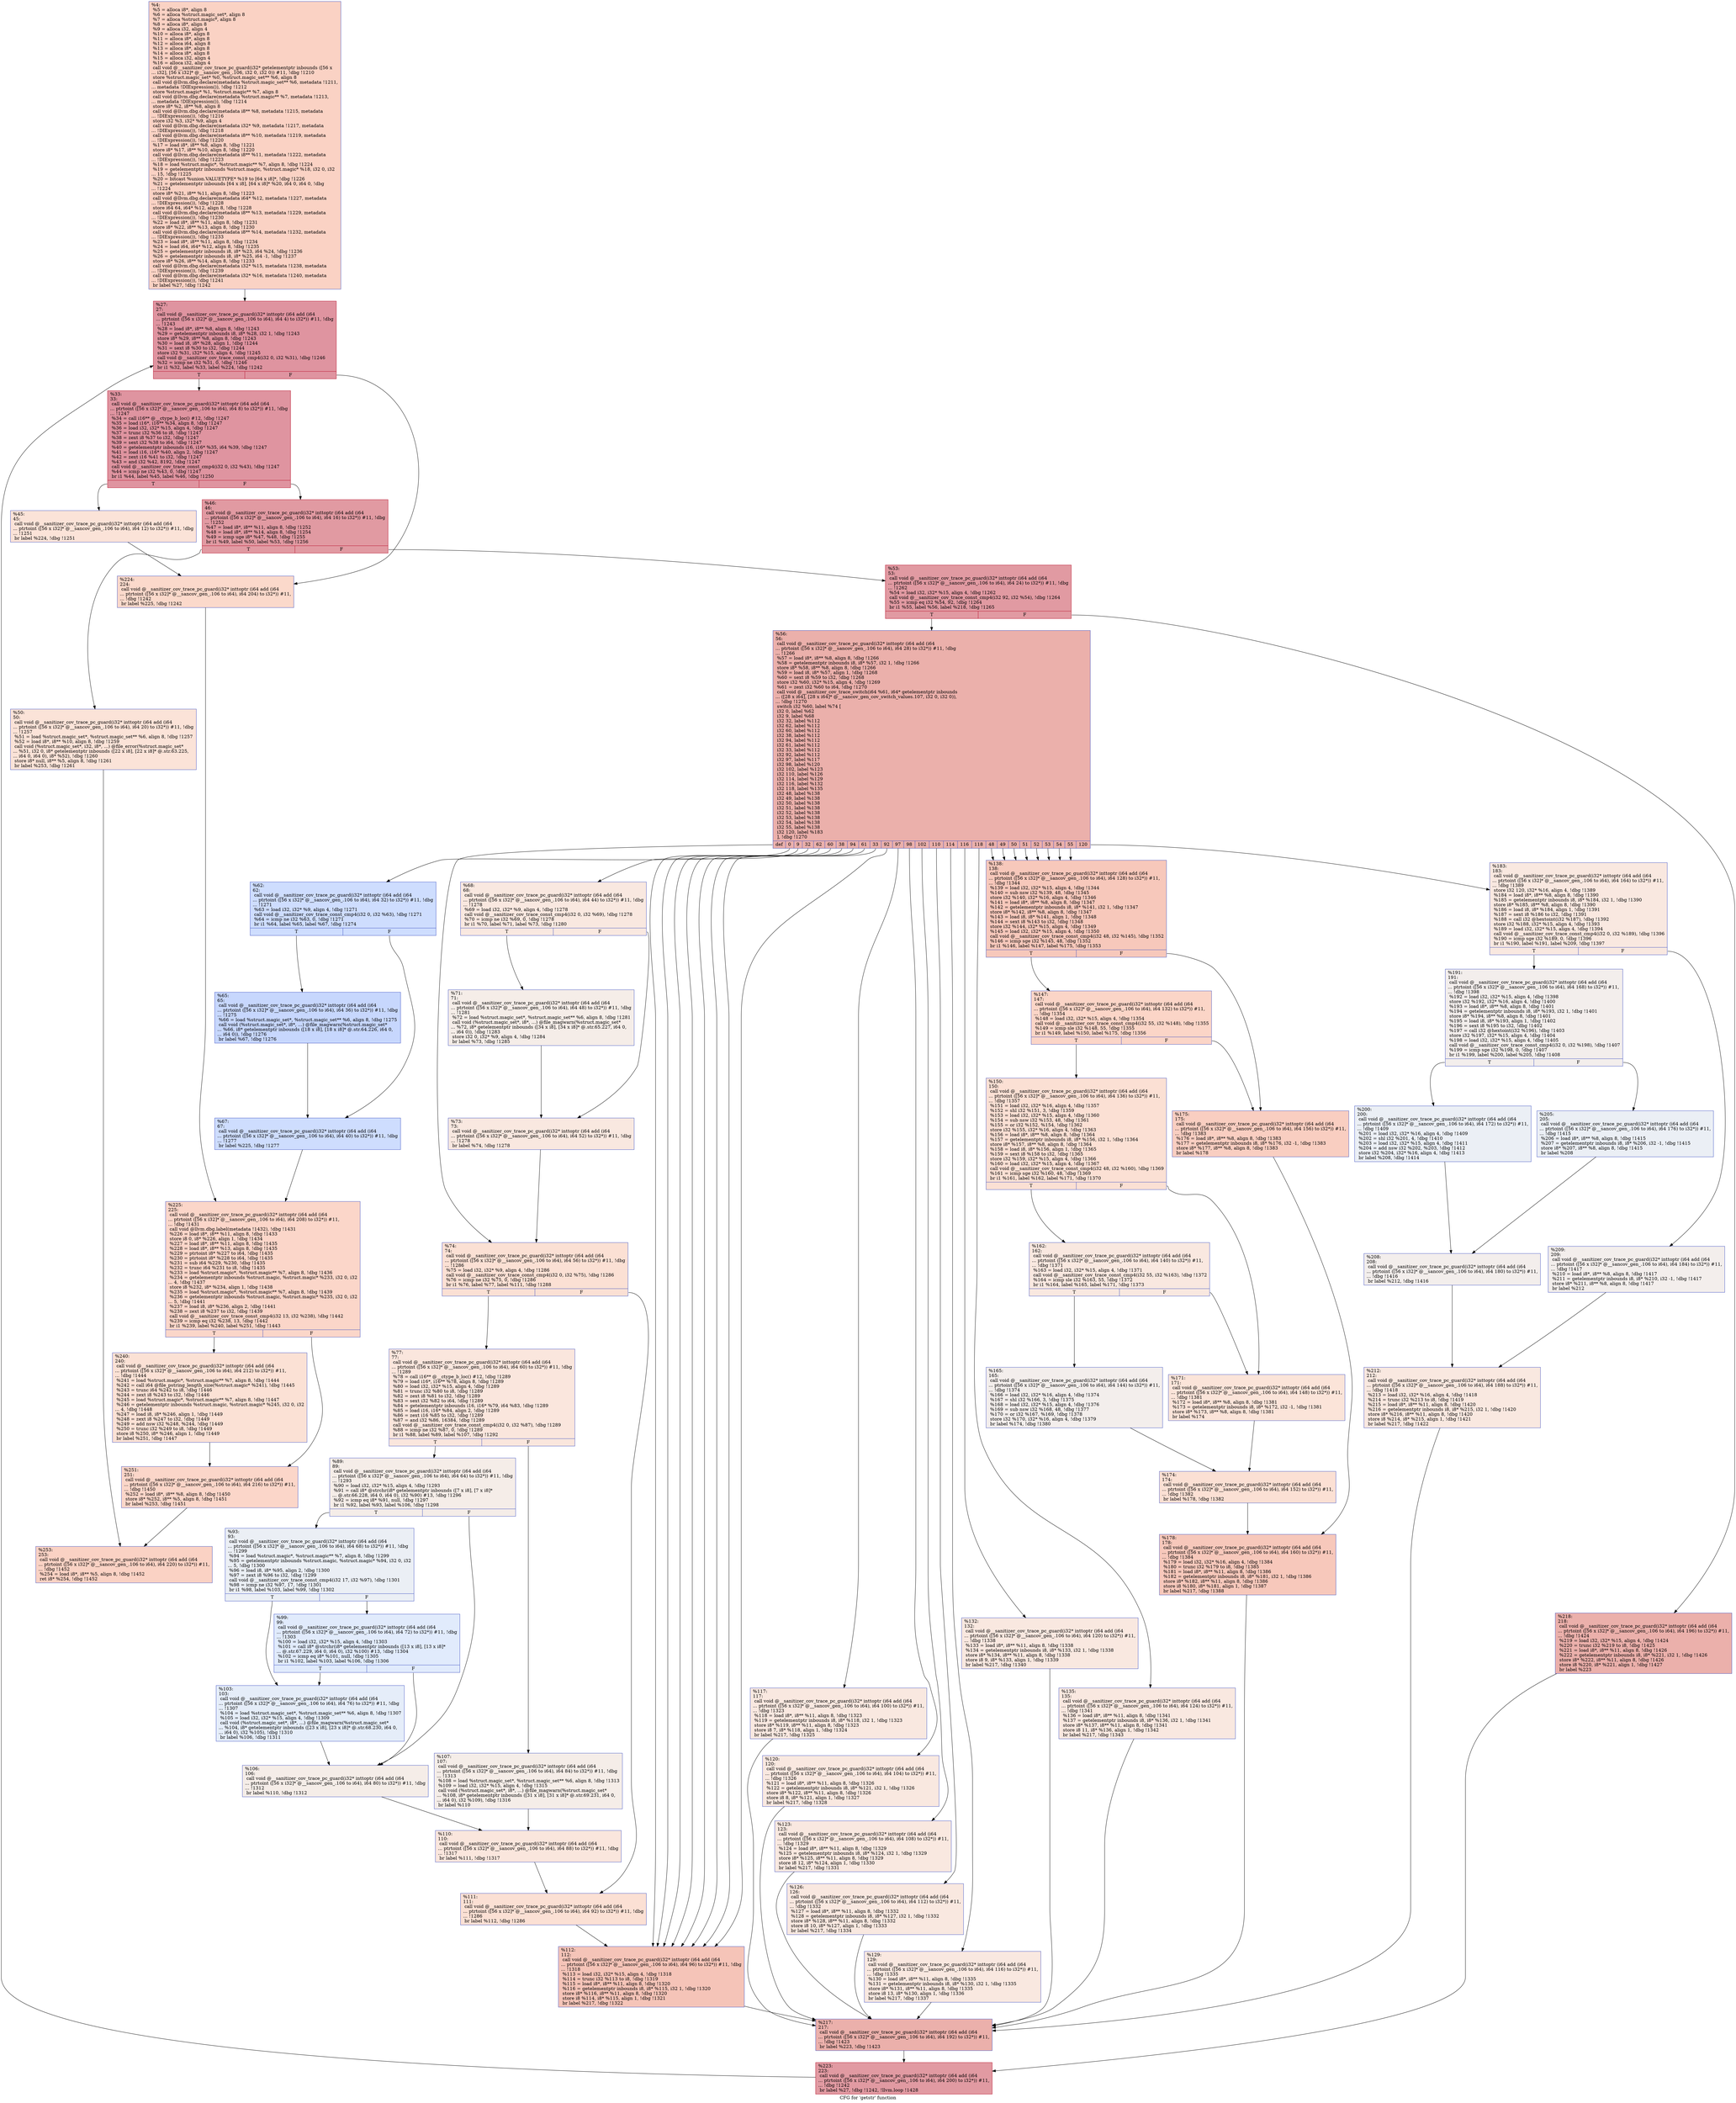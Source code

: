 digraph "CFG for 'getstr' function" {
	label="CFG for 'getstr' function";

	Node0x559c5c9f3450 [shape=record,color="#3d50c3ff", style=filled, fillcolor="#f4987a70",label="{%4:\l  %5 = alloca i8*, align 8\l  %6 = alloca %struct.magic_set*, align 8\l  %7 = alloca %struct.magic*, align 8\l  %8 = alloca i8*, align 8\l  %9 = alloca i32, align 4\l  %10 = alloca i8*, align 8\l  %11 = alloca i8*, align 8\l  %12 = alloca i64, align 8\l  %13 = alloca i8*, align 8\l  %14 = alloca i8*, align 8\l  %15 = alloca i32, align 4\l  %16 = alloca i32, align 4\l  call void @__sanitizer_cov_trace_pc_guard(i32* getelementptr inbounds ([56 x\l... i32], [56 x i32]* @__sancov_gen_.106, i32 0, i32 0)) #11, !dbg !1210\l  store %struct.magic_set* %0, %struct.magic_set** %6, align 8\l  call void @llvm.dbg.declare(metadata %struct.magic_set** %6, metadata !1211,\l... metadata !DIExpression()), !dbg !1212\l  store %struct.magic* %1, %struct.magic** %7, align 8\l  call void @llvm.dbg.declare(metadata %struct.magic** %7, metadata !1213,\l... metadata !DIExpression()), !dbg !1214\l  store i8* %2, i8** %8, align 8\l  call void @llvm.dbg.declare(metadata i8** %8, metadata !1215, metadata\l... !DIExpression()), !dbg !1216\l  store i32 %3, i32* %9, align 4\l  call void @llvm.dbg.declare(metadata i32* %9, metadata !1217, metadata\l... !DIExpression()), !dbg !1218\l  call void @llvm.dbg.declare(metadata i8** %10, metadata !1219, metadata\l... !DIExpression()), !dbg !1220\l  %17 = load i8*, i8** %8, align 8, !dbg !1221\l  store i8* %17, i8** %10, align 8, !dbg !1220\l  call void @llvm.dbg.declare(metadata i8** %11, metadata !1222, metadata\l... !DIExpression()), !dbg !1223\l  %18 = load %struct.magic*, %struct.magic** %7, align 8, !dbg !1224\l  %19 = getelementptr inbounds %struct.magic, %struct.magic* %18, i32 0, i32\l... 15, !dbg !1225\l  %20 = bitcast %union.VALUETYPE* %19 to [64 x i8]*, !dbg !1226\l  %21 = getelementptr inbounds [64 x i8], [64 x i8]* %20, i64 0, i64 0, !dbg\l... !1224\l  store i8* %21, i8** %11, align 8, !dbg !1223\l  call void @llvm.dbg.declare(metadata i64* %12, metadata !1227, metadata\l... !DIExpression()), !dbg !1228\l  store i64 64, i64* %12, align 8, !dbg !1228\l  call void @llvm.dbg.declare(metadata i8** %13, metadata !1229, metadata\l... !DIExpression()), !dbg !1230\l  %22 = load i8*, i8** %11, align 8, !dbg !1231\l  store i8* %22, i8** %13, align 8, !dbg !1230\l  call void @llvm.dbg.declare(metadata i8** %14, metadata !1232, metadata\l... !DIExpression()), !dbg !1233\l  %23 = load i8*, i8** %11, align 8, !dbg !1234\l  %24 = load i64, i64* %12, align 8, !dbg !1235\l  %25 = getelementptr inbounds i8, i8* %23, i64 %24, !dbg !1236\l  %26 = getelementptr inbounds i8, i8* %25, i64 -1, !dbg !1237\l  store i8* %26, i8** %14, align 8, !dbg !1233\l  call void @llvm.dbg.declare(metadata i32* %15, metadata !1238, metadata\l... !DIExpression()), !dbg !1239\l  call void @llvm.dbg.declare(metadata i32* %16, metadata !1240, metadata\l... !DIExpression()), !dbg !1241\l  br label %27, !dbg !1242\l}"];
	Node0x559c5c9f3450 -> Node0x559c5c9f3720;
	Node0x559c5c9f3720 [shape=record,color="#b70d28ff", style=filled, fillcolor="#b70d2870",label="{%27:\l27:                                               \l  call void @__sanitizer_cov_trace_pc_guard(i32* inttoptr (i64 add (i64\l... ptrtoint ([56 x i32]* @__sancov_gen_.106 to i64), i64 4) to i32*)) #11, !dbg\l... !1243\l  %28 = load i8*, i8** %8, align 8, !dbg !1243\l  %29 = getelementptr inbounds i8, i8* %28, i32 1, !dbg !1243\l  store i8* %29, i8** %8, align 8, !dbg !1243\l  %30 = load i8, i8* %28, align 1, !dbg !1244\l  %31 = sext i8 %30 to i32, !dbg !1244\l  store i32 %31, i32* %15, align 4, !dbg !1245\l  call void @__sanitizer_cov_trace_const_cmp4(i32 0, i32 %31), !dbg !1246\l  %32 = icmp ne i32 %31, 0, !dbg !1246\l  br i1 %32, label %33, label %224, !dbg !1242\l|{<s0>T|<s1>F}}"];
	Node0x559c5c9f3720:s0 -> Node0x559c5c9f3770;
	Node0x559c5c9f3720:s1 -> Node0x559c5c9f46c0;
	Node0x559c5c9f3770 [shape=record,color="#b70d28ff", style=filled, fillcolor="#b70d2870",label="{%33:\l33:                                               \l  call void @__sanitizer_cov_trace_pc_guard(i32* inttoptr (i64 add (i64\l... ptrtoint ([56 x i32]* @__sancov_gen_.106 to i64), i64 8) to i32*)) #11, !dbg\l... !1247\l  %34 = call i16** @__ctype_b_loc() #12, !dbg !1247\l  %35 = load i16*, i16** %34, align 8, !dbg !1247\l  %36 = load i32, i32* %15, align 4, !dbg !1247\l  %37 = trunc i32 %36 to i8, !dbg !1247\l  %38 = zext i8 %37 to i32, !dbg !1247\l  %39 = sext i32 %38 to i64, !dbg !1247\l  %40 = getelementptr inbounds i16, i16* %35, i64 %39, !dbg !1247\l  %41 = load i16, i16* %40, align 2, !dbg !1247\l  %42 = zext i16 %41 to i32, !dbg !1247\l  %43 = and i32 %42, 8192, !dbg !1247\l  call void @__sanitizer_cov_trace_const_cmp4(i32 0, i32 %43), !dbg !1247\l  %44 = icmp ne i32 %43, 0, !dbg !1247\l  br i1 %44, label %45, label %46, !dbg !1250\l|{<s0>T|<s1>F}}"];
	Node0x559c5c9f3770:s0 -> Node0x559c5c9f37c0;
	Node0x559c5c9f3770:s1 -> Node0x559c5c9f3810;
	Node0x559c5c9f37c0 [shape=record,color="#3d50c3ff", style=filled, fillcolor="#f6bfa670",label="{%45:\l45:                                               \l  call void @__sanitizer_cov_trace_pc_guard(i32* inttoptr (i64 add (i64\l... ptrtoint ([56 x i32]* @__sancov_gen_.106 to i64), i64 12) to i32*)) #11, !dbg\l... !1251\l  br label %224, !dbg !1251\l}"];
	Node0x559c5c9f37c0 -> Node0x559c5c9f46c0;
	Node0x559c5c9f3810 [shape=record,color="#b70d28ff", style=filled, fillcolor="#bb1b2c70",label="{%46:\l46:                                               \l  call void @__sanitizer_cov_trace_pc_guard(i32* inttoptr (i64 add (i64\l... ptrtoint ([56 x i32]* @__sancov_gen_.106 to i64), i64 16) to i32*)) #11, !dbg\l... !1252\l  %47 = load i8*, i8** %11, align 8, !dbg !1252\l  %48 = load i8*, i8** %14, align 8, !dbg !1254\l  %49 = icmp uge i8* %47, %48, !dbg !1255\l  br i1 %49, label %50, label %53, !dbg !1256\l|{<s0>T|<s1>F}}"];
	Node0x559c5c9f3810:s0 -> Node0x559c5c9f3860;
	Node0x559c5c9f3810:s1 -> Node0x559c5c9f38b0;
	Node0x559c5c9f3860 [shape=record,color="#3d50c3ff", style=filled, fillcolor="#f6bfa670",label="{%50:\l50:                                               \l  call void @__sanitizer_cov_trace_pc_guard(i32* inttoptr (i64 add (i64\l... ptrtoint ([56 x i32]* @__sancov_gen_.106 to i64), i64 20) to i32*)) #11, !dbg\l... !1257\l  %51 = load %struct.magic_set*, %struct.magic_set** %6, align 8, !dbg !1257\l  %52 = load i8*, i8** %10, align 8, !dbg !1259\l  call void (%struct.magic_set*, i32, i8*, ...) @file_error(%struct.magic_set*\l... %51, i32 0, i8* getelementptr inbounds ([22 x i8], [22 x i8]* @.str.63.225,\l... i64 0, i64 0), i8* %52), !dbg !1260\l  store i8* null, i8** %5, align 8, !dbg !1261\l  br label %253, !dbg !1261\l}"];
	Node0x559c5c9f3860 -> Node0x559c5c9f4800;
	Node0x559c5c9f38b0 [shape=record,color="#b70d28ff", style=filled, fillcolor="#bb1b2c70",label="{%53:\l53:                                               \l  call void @__sanitizer_cov_trace_pc_guard(i32* inttoptr (i64 add (i64\l... ptrtoint ([56 x i32]* @__sancov_gen_.106 to i64), i64 24) to i32*)) #11, !dbg\l... !1262\l  %54 = load i32, i32* %15, align 4, !dbg !1262\l  call void @__sanitizer_cov_trace_const_cmp4(i32 92, i32 %54), !dbg !1264\l  %55 = icmp eq i32 %54, 92, !dbg !1264\l  br i1 %55, label %56, label %218, !dbg !1265\l|{<s0>T|<s1>F}}"];
	Node0x559c5c9f38b0:s0 -> Node0x559c5c9f3900;
	Node0x559c5c9f38b0:s1 -> Node0x559c5c9f4620;
	Node0x559c5c9f3900 [shape=record,color="#3d50c3ff", style=filled, fillcolor="#d24b4070",label="{%56:\l56:                                               \l  call void @__sanitizer_cov_trace_pc_guard(i32* inttoptr (i64 add (i64\l... ptrtoint ([56 x i32]* @__sancov_gen_.106 to i64), i64 28) to i32*)) #11, !dbg\l... !1266\l  %57 = load i8*, i8** %8, align 8, !dbg !1266\l  %58 = getelementptr inbounds i8, i8* %57, i32 1, !dbg !1266\l  store i8* %58, i8** %8, align 8, !dbg !1266\l  %59 = load i8, i8* %57, align 1, !dbg !1268\l  %60 = sext i8 %59 to i32, !dbg !1268\l  store i32 %60, i32* %15, align 4, !dbg !1269\l  %61 = zext i32 %60 to i64, !dbg !1270\l  call void @__sanitizer_cov_trace_switch(i64 %61, i64* getelementptr inbounds\l... ([28 x i64], [28 x i64]* @__sancov_gen_cov_switch_values.107, i32 0, i32 0)),\l... !dbg !1270\l  switch i32 %60, label %74 [\l    i32 0, label %62\l    i32 9, label %68\l    i32 32, label %112\l    i32 62, label %112\l    i32 60, label %112\l    i32 38, label %112\l    i32 94, label %112\l    i32 61, label %112\l    i32 33, label %112\l    i32 92, label %112\l    i32 97, label %117\l    i32 98, label %120\l    i32 102, label %123\l    i32 110, label %126\l    i32 114, label %129\l    i32 116, label %132\l    i32 118, label %135\l    i32 48, label %138\l    i32 49, label %138\l    i32 50, label %138\l    i32 51, label %138\l    i32 52, label %138\l    i32 53, label %138\l    i32 54, label %138\l    i32 55, label %138\l    i32 120, label %183\l  ], !dbg !1270\l|{<s0>def|<s1>0|<s2>9|<s3>32|<s4>62|<s5>60|<s6>38|<s7>94|<s8>61|<s9>33|<s10>92|<s11>97|<s12>98|<s13>102|<s14>110|<s15>114|<s16>116|<s17>118|<s18>48|<s19>49|<s20>50|<s21>51|<s22>52|<s23>53|<s24>54|<s25>55|<s26>120}}"];
	Node0x559c5c9f3900:s0 -> Node0x559c5c9f3b30;
	Node0x559c5c9f3900:s1 -> Node0x559c5c9f3950;
	Node0x559c5c9f3900:s2 -> Node0x559c5c9f3a40;
	Node0x559c5c9f3900:s3 -> Node0x559c5c9f3e50;
	Node0x559c5c9f3900:s4 -> Node0x559c5c9f3e50;
	Node0x559c5c9f3900:s5 -> Node0x559c5c9f3e50;
	Node0x559c5c9f3900:s6 -> Node0x559c5c9f3e50;
	Node0x559c5c9f3900:s7 -> Node0x559c5c9f3e50;
	Node0x559c5c9f3900:s8 -> Node0x559c5c9f3e50;
	Node0x559c5c9f3900:s9 -> Node0x559c5c9f3e50;
	Node0x559c5c9f3900:s10 -> Node0x559c5c9f3e50;
	Node0x559c5c9f3900:s11 -> Node0x559c5c9f3ea0;
	Node0x559c5c9f3900:s12 -> Node0x559c5c9f3ef0;
	Node0x559c5c9f3900:s13 -> Node0x559c5c9f3f40;
	Node0x559c5c9f3900:s14 -> Node0x559c5c9f3f90;
	Node0x559c5c9f3900:s15 -> Node0x559c5c9f3fe0;
	Node0x559c5c9f3900:s16 -> Node0x559c5c9f4030;
	Node0x559c5c9f3900:s17 -> Node0x559c5c9f4080;
	Node0x559c5c9f3900:s18 -> Node0x559c5c9f40d0;
	Node0x559c5c9f3900:s19 -> Node0x559c5c9f40d0;
	Node0x559c5c9f3900:s20 -> Node0x559c5c9f40d0;
	Node0x559c5c9f3900:s21 -> Node0x559c5c9f40d0;
	Node0x559c5c9f3900:s22 -> Node0x559c5c9f40d0;
	Node0x559c5c9f3900:s23 -> Node0x559c5c9f40d0;
	Node0x559c5c9f3900:s24 -> Node0x559c5c9f40d0;
	Node0x559c5c9f3900:s25 -> Node0x559c5c9f40d0;
	Node0x559c5c9f3900:s26 -> Node0x559c5c9f43a0;
	Node0x559c5c9f3950 [shape=record,color="#3d50c3ff", style=filled, fillcolor="#8fb1fe70",label="{%62:\l62:                                               \l  call void @__sanitizer_cov_trace_pc_guard(i32* inttoptr (i64 add (i64\l... ptrtoint ([56 x i32]* @__sancov_gen_.106 to i64), i64 32) to i32*)) #11, !dbg\l... !1271\l  %63 = load i32, i32* %9, align 4, !dbg !1271\l  call void @__sanitizer_cov_trace_const_cmp4(i32 0, i32 %63), !dbg !1271\l  %64 = icmp ne i32 %63, 0, !dbg !1271\l  br i1 %64, label %65, label %67, !dbg !1274\l|{<s0>T|<s1>F}}"];
	Node0x559c5c9f3950:s0 -> Node0x559c5c9f39a0;
	Node0x559c5c9f3950:s1 -> Node0x559c5c9f39f0;
	Node0x559c5c9f39a0 [shape=record,color="#3d50c3ff", style=filled, fillcolor="#81a4fb70",label="{%65:\l65:                                               \l  call void @__sanitizer_cov_trace_pc_guard(i32* inttoptr (i64 add (i64\l... ptrtoint ([56 x i32]* @__sancov_gen_.106 to i64), i64 36) to i32*)) #11, !dbg\l... !1275\l  %66 = load %struct.magic_set*, %struct.magic_set** %6, align 8, !dbg !1275\l  call void (%struct.magic_set*, i8*, ...) @file_magwarn(%struct.magic_set*\l... %66, i8* getelementptr inbounds ([18 x i8], [18 x i8]* @.str.64.226, i64 0,\l... i64 0)), !dbg !1276\l  br label %67, !dbg !1276\l}"];
	Node0x559c5c9f39a0 -> Node0x559c5c9f39f0;
	Node0x559c5c9f39f0 [shape=record,color="#3d50c3ff", style=filled, fillcolor="#8fb1fe70",label="{%67:\l67:                                               \l  call void @__sanitizer_cov_trace_pc_guard(i32* inttoptr (i64 add (i64\l... ptrtoint ([56 x i32]* @__sancov_gen_.106 to i64), i64 40) to i32*)) #11, !dbg\l... !1277\l  br label %225, !dbg !1277\l}"];
	Node0x559c5c9f39f0 -> Node0x559c5c9f4710;
	Node0x559c5c9f3a40 [shape=record,color="#3d50c3ff", style=filled, fillcolor="#f1ccb870",label="{%68:\l68:                                               \l  call void @__sanitizer_cov_trace_pc_guard(i32* inttoptr (i64 add (i64\l... ptrtoint ([56 x i32]* @__sancov_gen_.106 to i64), i64 44) to i32*)) #11, !dbg\l... !1278\l  %69 = load i32, i32* %9, align 4, !dbg !1278\l  call void @__sanitizer_cov_trace_const_cmp4(i32 0, i32 %69), !dbg !1278\l  %70 = icmp ne i32 %69, 0, !dbg !1278\l  br i1 %70, label %71, label %73, !dbg !1280\l|{<s0>T|<s1>F}}"];
	Node0x559c5c9f3a40:s0 -> Node0x559c5c9f3a90;
	Node0x559c5c9f3a40:s1 -> Node0x559c5c9f3ae0;
	Node0x559c5c9f3a90 [shape=record,color="#3d50c3ff", style=filled, fillcolor="#e8d6cc70",label="{%71:\l71:                                               \l  call void @__sanitizer_cov_trace_pc_guard(i32* inttoptr (i64 add (i64\l... ptrtoint ([56 x i32]* @__sancov_gen_.106 to i64), i64 48) to i32*)) #11, !dbg\l... !1281\l  %72 = load %struct.magic_set*, %struct.magic_set** %6, align 8, !dbg !1281\l  call void (%struct.magic_set*, i8*, ...) @file_magwarn(%struct.magic_set*\l... %72, i8* getelementptr inbounds ([34 x i8], [34 x i8]* @.str.65.227, i64 0,\l... i64 0)), !dbg !1283\l  store i32 0, i32* %9, align 4, !dbg !1284\l  br label %73, !dbg !1285\l}"];
	Node0x559c5c9f3a90 -> Node0x559c5c9f3ae0;
	Node0x559c5c9f3ae0 [shape=record,color="#3d50c3ff", style=filled, fillcolor="#f1ccb870",label="{%73:\l73:                                               \l  call void @__sanitizer_cov_trace_pc_guard(i32* inttoptr (i64 add (i64\l... ptrtoint ([56 x i32]* @__sancov_gen_.106 to i64), i64 52) to i32*)) #11, !dbg\l... !1278\l  br label %74, !dbg !1278\l}"];
	Node0x559c5c9f3ae0 -> Node0x559c5c9f3b30;
	Node0x559c5c9f3b30 [shape=record,color="#3d50c3ff", style=filled, fillcolor="#f7b99e70",label="{%74:\l74:                                               \l  call void @__sanitizer_cov_trace_pc_guard(i32* inttoptr (i64 add (i64\l... ptrtoint ([56 x i32]* @__sancov_gen_.106 to i64), i64 56) to i32*)) #11, !dbg\l... !1286\l  %75 = load i32, i32* %9, align 4, !dbg !1286\l  call void @__sanitizer_cov_trace_const_cmp4(i32 0, i32 %75), !dbg !1286\l  %76 = icmp ne i32 %75, 0, !dbg !1286\l  br i1 %76, label %77, label %111, !dbg !1288\l|{<s0>T|<s1>F}}"];
	Node0x559c5c9f3b30:s0 -> Node0x559c5c9f3b80;
	Node0x559c5c9f3b30:s1 -> Node0x559c5c9f3e00;
	Node0x559c5c9f3b80 [shape=record,color="#3d50c3ff", style=filled, fillcolor="#f3c7b170",label="{%77:\l77:                                               \l  call void @__sanitizer_cov_trace_pc_guard(i32* inttoptr (i64 add (i64\l... ptrtoint ([56 x i32]* @__sancov_gen_.106 to i64), i64 60) to i32*)) #11, !dbg\l... !1289\l  %78 = call i16** @__ctype_b_loc() #12, !dbg !1289\l  %79 = load i16*, i16** %78, align 8, !dbg !1289\l  %80 = load i32, i32* %15, align 4, !dbg !1289\l  %81 = trunc i32 %80 to i8, !dbg !1289\l  %82 = zext i8 %81 to i32, !dbg !1289\l  %83 = sext i32 %82 to i64, !dbg !1289\l  %84 = getelementptr inbounds i16, i16* %79, i64 %83, !dbg !1289\l  %85 = load i16, i16* %84, align 2, !dbg !1289\l  %86 = zext i16 %85 to i32, !dbg !1289\l  %87 = and i32 %86, 16384, !dbg !1289\l  call void @__sanitizer_cov_trace_const_cmp4(i32 0, i32 %87), !dbg !1289\l  %88 = icmp ne i32 %87, 0, !dbg !1289\l  br i1 %88, label %89, label %107, !dbg !1292\l|{<s0>T|<s1>F}}"];
	Node0x559c5c9f3b80:s0 -> Node0x559c5c9f3bd0;
	Node0x559c5c9f3b80:s1 -> Node0x559c5c9f3d60;
	Node0x559c5c9f3bd0 [shape=record,color="#3d50c3ff", style=filled, fillcolor="#e8d6cc70",label="{%89:\l89:                                               \l  call void @__sanitizer_cov_trace_pc_guard(i32* inttoptr (i64 add (i64\l... ptrtoint ([56 x i32]* @__sancov_gen_.106 to i64), i64 64) to i32*)) #11, !dbg\l... !1293\l  %90 = load i32, i32* %15, align 4, !dbg !1293\l  %91 = call i8* @strchr(i8* getelementptr inbounds ([7 x i8], [7 x i8]*\l... @.str.66.228, i64 0, i64 0), i32 %90) #13, !dbg !1296\l  %92 = icmp eq i8* %91, null, !dbg !1297\l  br i1 %92, label %93, label %106, !dbg !1298\l|{<s0>T|<s1>F}}"];
	Node0x559c5c9f3bd0:s0 -> Node0x559c5c9f3c20;
	Node0x559c5c9f3bd0:s1 -> Node0x559c5c9f3d10;
	Node0x559c5c9f3c20 [shape=record,color="#3d50c3ff", style=filled, fillcolor="#d1dae970",label="{%93:\l93:                                               \l  call void @__sanitizer_cov_trace_pc_guard(i32* inttoptr (i64 add (i64\l... ptrtoint ([56 x i32]* @__sancov_gen_.106 to i64), i64 68) to i32*)) #11, !dbg\l... !1299\l  %94 = load %struct.magic*, %struct.magic** %7, align 8, !dbg !1299\l  %95 = getelementptr inbounds %struct.magic, %struct.magic* %94, i32 0, i32\l... 5, !dbg !1300\l  %96 = load i8, i8* %95, align 2, !dbg !1300\l  %97 = zext i8 %96 to i32, !dbg !1299\l  call void @__sanitizer_cov_trace_const_cmp4(i32 17, i32 %97), !dbg !1301\l  %98 = icmp ne i32 %97, 17, !dbg !1301\l  br i1 %98, label %103, label %99, !dbg !1302\l|{<s0>T|<s1>F}}"];
	Node0x559c5c9f3c20:s0 -> Node0x559c5c9f3cc0;
	Node0x559c5c9f3c20:s1 -> Node0x559c5c9f3c70;
	Node0x559c5c9f3c70 [shape=record,color="#3d50c3ff", style=filled, fillcolor="#bbd1f870",label="{%99:\l99:                                               \l  call void @__sanitizer_cov_trace_pc_guard(i32* inttoptr (i64 add (i64\l... ptrtoint ([56 x i32]* @__sancov_gen_.106 to i64), i64 72) to i32*)) #11, !dbg\l... !1303\l  %100 = load i32, i32* %15, align 4, !dbg !1303\l  %101 = call i8* @strchr(i8* getelementptr inbounds ([13 x i8], [13 x i8]*\l... @.str.67.229, i64 0, i64 0), i32 %100) #13, !dbg !1304\l  %102 = icmp eq i8* %101, null, !dbg !1305\l  br i1 %102, label %103, label %106, !dbg !1306\l|{<s0>T|<s1>F}}"];
	Node0x559c5c9f3c70:s0 -> Node0x559c5c9f3cc0;
	Node0x559c5c9f3c70:s1 -> Node0x559c5c9f3d10;
	Node0x559c5c9f3cc0 [shape=record,color="#3d50c3ff", style=filled, fillcolor="#c5d6f270",label="{%103:\l103:                                              \l  call void @__sanitizer_cov_trace_pc_guard(i32* inttoptr (i64 add (i64\l... ptrtoint ([56 x i32]* @__sancov_gen_.106 to i64), i64 76) to i32*)) #11, !dbg\l... !1307\l  %104 = load %struct.magic_set*, %struct.magic_set** %6, align 8, !dbg !1307\l  %105 = load i32, i32* %15, align 4, !dbg !1309\l  call void (%struct.magic_set*, i8*, ...) @file_magwarn(%struct.magic_set*\l... %104, i8* getelementptr inbounds ([23 x i8], [23 x i8]* @.str.68.230, i64 0,\l... i64 0), i32 %105), !dbg !1310\l  br label %106, !dbg !1311\l}"];
	Node0x559c5c9f3cc0 -> Node0x559c5c9f3d10;
	Node0x559c5c9f3d10 [shape=record,color="#3d50c3ff", style=filled, fillcolor="#e8d6cc70",label="{%106:\l106:                                              \l  call void @__sanitizer_cov_trace_pc_guard(i32* inttoptr (i64 add (i64\l... ptrtoint ([56 x i32]* @__sancov_gen_.106 to i64), i64 80) to i32*)) #11, !dbg\l... !1312\l  br label %110, !dbg !1312\l}"];
	Node0x559c5c9f3d10 -> Node0x559c5c9f3db0;
	Node0x559c5c9f3d60 [shape=record,color="#3d50c3ff", style=filled, fillcolor="#e8d6cc70",label="{%107:\l107:                                              \l  call void @__sanitizer_cov_trace_pc_guard(i32* inttoptr (i64 add (i64\l... ptrtoint ([56 x i32]* @__sancov_gen_.106 to i64), i64 84) to i32*)) #11, !dbg\l... !1313\l  %108 = load %struct.magic_set*, %struct.magic_set** %6, align 8, !dbg !1313\l  %109 = load i32, i32* %15, align 4, !dbg !1315\l  call void (%struct.magic_set*, i8*, ...) @file_magwarn(%struct.magic_set*\l... %108, i8* getelementptr inbounds ([31 x i8], [31 x i8]* @.str.69.231, i64 0,\l... i64 0), i32 %109), !dbg !1316\l  br label %110\l}"];
	Node0x559c5c9f3d60 -> Node0x559c5c9f3db0;
	Node0x559c5c9f3db0 [shape=record,color="#3d50c3ff", style=filled, fillcolor="#f3c7b170",label="{%110:\l110:                                              \l  call void @__sanitizer_cov_trace_pc_guard(i32* inttoptr (i64 add (i64\l... ptrtoint ([56 x i32]* @__sancov_gen_.106 to i64), i64 88) to i32*)) #11, !dbg\l... !1317\l  br label %111, !dbg !1317\l}"];
	Node0x559c5c9f3db0 -> Node0x559c5c9f3e00;
	Node0x559c5c9f3e00 [shape=record,color="#3d50c3ff", style=filled, fillcolor="#f7b99e70",label="{%111:\l111:                                              \l  call void @__sanitizer_cov_trace_pc_guard(i32* inttoptr (i64 add (i64\l... ptrtoint ([56 x i32]* @__sancov_gen_.106 to i64), i64 92) to i32*)) #11, !dbg\l... !1286\l  br label %112, !dbg !1286\l}"];
	Node0x559c5c9f3e00 -> Node0x559c5c9f3e50;
	Node0x559c5c9f3e50 [shape=record,color="#3d50c3ff", style=filled, fillcolor="#e97a5f70",label="{%112:\l112:                                              \l  call void @__sanitizer_cov_trace_pc_guard(i32* inttoptr (i64 add (i64\l... ptrtoint ([56 x i32]* @__sancov_gen_.106 to i64), i64 96) to i32*)) #11, !dbg\l... !1318\l  %113 = load i32, i32* %15, align 4, !dbg !1318\l  %114 = trunc i32 %113 to i8, !dbg !1319\l  %115 = load i8*, i8** %11, align 8, !dbg !1320\l  %116 = getelementptr inbounds i8, i8* %115, i32 1, !dbg !1320\l  store i8* %116, i8** %11, align 8, !dbg !1320\l  store i8 %114, i8* %115, align 1, !dbg !1321\l  br label %217, !dbg !1322\l}"];
	Node0x559c5c9f3e50 -> Node0x559c5c9f45d0;
	Node0x559c5c9f3ea0 [shape=record,color="#3d50c3ff", style=filled, fillcolor="#f1ccb870",label="{%117:\l117:                                              \l  call void @__sanitizer_cov_trace_pc_guard(i32* inttoptr (i64 add (i64\l... ptrtoint ([56 x i32]* @__sancov_gen_.106 to i64), i64 100) to i32*)) #11,\l... !dbg !1323\l  %118 = load i8*, i8** %11, align 8, !dbg !1323\l  %119 = getelementptr inbounds i8, i8* %118, i32 1, !dbg !1323\l  store i8* %119, i8** %11, align 8, !dbg !1323\l  store i8 7, i8* %118, align 1, !dbg !1324\l  br label %217, !dbg !1325\l}"];
	Node0x559c5c9f3ea0 -> Node0x559c5c9f45d0;
	Node0x559c5c9f3ef0 [shape=record,color="#3d50c3ff", style=filled, fillcolor="#f1ccb870",label="{%120:\l120:                                              \l  call void @__sanitizer_cov_trace_pc_guard(i32* inttoptr (i64 add (i64\l... ptrtoint ([56 x i32]* @__sancov_gen_.106 to i64), i64 104) to i32*)) #11,\l... !dbg !1326\l  %121 = load i8*, i8** %11, align 8, !dbg !1326\l  %122 = getelementptr inbounds i8, i8* %121, i32 1, !dbg !1326\l  store i8* %122, i8** %11, align 8, !dbg !1326\l  store i8 8, i8* %121, align 1, !dbg !1327\l  br label %217, !dbg !1328\l}"];
	Node0x559c5c9f3ef0 -> Node0x559c5c9f45d0;
	Node0x559c5c9f3f40 [shape=record,color="#3d50c3ff", style=filled, fillcolor="#f1ccb870",label="{%123:\l123:                                              \l  call void @__sanitizer_cov_trace_pc_guard(i32* inttoptr (i64 add (i64\l... ptrtoint ([56 x i32]* @__sancov_gen_.106 to i64), i64 108) to i32*)) #11,\l... !dbg !1329\l  %124 = load i8*, i8** %11, align 8, !dbg !1329\l  %125 = getelementptr inbounds i8, i8* %124, i32 1, !dbg !1329\l  store i8* %125, i8** %11, align 8, !dbg !1329\l  store i8 12, i8* %124, align 1, !dbg !1330\l  br label %217, !dbg !1331\l}"];
	Node0x559c5c9f3f40 -> Node0x559c5c9f45d0;
	Node0x559c5c9f3f90 [shape=record,color="#3d50c3ff", style=filled, fillcolor="#f1ccb870",label="{%126:\l126:                                              \l  call void @__sanitizer_cov_trace_pc_guard(i32* inttoptr (i64 add (i64\l... ptrtoint ([56 x i32]* @__sancov_gen_.106 to i64), i64 112) to i32*)) #11,\l... !dbg !1332\l  %127 = load i8*, i8** %11, align 8, !dbg !1332\l  %128 = getelementptr inbounds i8, i8* %127, i32 1, !dbg !1332\l  store i8* %128, i8** %11, align 8, !dbg !1332\l  store i8 10, i8* %127, align 1, !dbg !1333\l  br label %217, !dbg !1334\l}"];
	Node0x559c5c9f3f90 -> Node0x559c5c9f45d0;
	Node0x559c5c9f3fe0 [shape=record,color="#3d50c3ff", style=filled, fillcolor="#f1ccb870",label="{%129:\l129:                                              \l  call void @__sanitizer_cov_trace_pc_guard(i32* inttoptr (i64 add (i64\l... ptrtoint ([56 x i32]* @__sancov_gen_.106 to i64), i64 116) to i32*)) #11,\l... !dbg !1335\l  %130 = load i8*, i8** %11, align 8, !dbg !1335\l  %131 = getelementptr inbounds i8, i8* %130, i32 1, !dbg !1335\l  store i8* %131, i8** %11, align 8, !dbg !1335\l  store i8 13, i8* %130, align 1, !dbg !1336\l  br label %217, !dbg !1337\l}"];
	Node0x559c5c9f3fe0 -> Node0x559c5c9f45d0;
	Node0x559c5c9f4030 [shape=record,color="#3d50c3ff", style=filled, fillcolor="#f1ccb870",label="{%132:\l132:                                              \l  call void @__sanitizer_cov_trace_pc_guard(i32* inttoptr (i64 add (i64\l... ptrtoint ([56 x i32]* @__sancov_gen_.106 to i64), i64 120) to i32*)) #11,\l... !dbg !1338\l  %133 = load i8*, i8** %11, align 8, !dbg !1338\l  %134 = getelementptr inbounds i8, i8* %133, i32 1, !dbg !1338\l  store i8* %134, i8** %11, align 8, !dbg !1338\l  store i8 9, i8* %133, align 1, !dbg !1339\l  br label %217, !dbg !1340\l}"];
	Node0x559c5c9f4030 -> Node0x559c5c9f45d0;
	Node0x559c5c9f4080 [shape=record,color="#3d50c3ff", style=filled, fillcolor="#f1ccb870",label="{%135:\l135:                                              \l  call void @__sanitizer_cov_trace_pc_guard(i32* inttoptr (i64 add (i64\l... ptrtoint ([56 x i32]* @__sancov_gen_.106 to i64), i64 124) to i32*)) #11,\l... !dbg !1341\l  %136 = load i8*, i8** %11, align 8, !dbg !1341\l  %137 = getelementptr inbounds i8, i8* %136, i32 1, !dbg !1341\l  store i8* %137, i8** %11, align 8, !dbg !1341\l  store i8 11, i8* %136, align 1, !dbg !1342\l  br label %217, !dbg !1343\l}"];
	Node0x559c5c9f4080 -> Node0x559c5c9f45d0;
	Node0x559c5c9f40d0 [shape=record,color="#3d50c3ff", style=filled, fillcolor="#ed836670",label="{%138:\l138:                                              \l  call void @__sanitizer_cov_trace_pc_guard(i32* inttoptr (i64 add (i64\l... ptrtoint ([56 x i32]* @__sancov_gen_.106 to i64), i64 128) to i32*)) #11,\l... !dbg !1344\l  %139 = load i32, i32* %15, align 4, !dbg !1344\l  %140 = sub nsw i32 %139, 48, !dbg !1345\l  store i32 %140, i32* %16, align 4, !dbg !1346\l  %141 = load i8*, i8** %8, align 8, !dbg !1347\l  %142 = getelementptr inbounds i8, i8* %141, i32 1, !dbg !1347\l  store i8* %142, i8** %8, align 8, !dbg !1347\l  %143 = load i8, i8* %141, align 1, !dbg !1348\l  %144 = sext i8 %143 to i32, !dbg !1348\l  store i32 %144, i32* %15, align 4, !dbg !1349\l  %145 = load i32, i32* %15, align 4, !dbg !1350\l  call void @__sanitizer_cov_trace_const_cmp4(i32 48, i32 %145), !dbg !1352\l  %146 = icmp sge i32 %145, 48, !dbg !1352\l  br i1 %146, label %147, label %175, !dbg !1353\l|{<s0>T|<s1>F}}"];
	Node0x559c5c9f40d0:s0 -> Node0x559c5c9f4120;
	Node0x559c5c9f40d0:s1 -> Node0x559c5c9f4300;
	Node0x559c5c9f4120 [shape=record,color="#3d50c3ff", style=filled, fillcolor="#f5a08170",label="{%147:\l147:                                              \l  call void @__sanitizer_cov_trace_pc_guard(i32* inttoptr (i64 add (i64\l... ptrtoint ([56 x i32]* @__sancov_gen_.106 to i64), i64 132) to i32*)) #11,\l... !dbg !1354\l  %148 = load i32, i32* %15, align 4, !dbg !1354\l  call void @__sanitizer_cov_trace_const_cmp4(i32 55, i32 %148), !dbg !1355\l  %149 = icmp sle i32 %148, 55, !dbg !1355\l  br i1 %149, label %150, label %175, !dbg !1356\l|{<s0>T|<s1>F}}"];
	Node0x559c5c9f4120:s0 -> Node0x559c5c9f4170;
	Node0x559c5c9f4120:s1 -> Node0x559c5c9f4300;
	Node0x559c5c9f4170 [shape=record,color="#3d50c3ff", style=filled, fillcolor="#f7b99e70",label="{%150:\l150:                                              \l  call void @__sanitizer_cov_trace_pc_guard(i32* inttoptr (i64 add (i64\l... ptrtoint ([56 x i32]* @__sancov_gen_.106 to i64), i64 136) to i32*)) #11,\l... !dbg !1357\l  %151 = load i32, i32* %16, align 4, !dbg !1357\l  %152 = shl i32 %151, 3, !dbg !1359\l  %153 = load i32, i32* %15, align 4, !dbg !1360\l  %154 = sub nsw i32 %153, 48, !dbg !1361\l  %155 = or i32 %152, %154, !dbg !1362\l  store i32 %155, i32* %16, align 4, !dbg !1363\l  %156 = load i8*, i8** %8, align 8, !dbg !1364\l  %157 = getelementptr inbounds i8, i8* %156, i32 1, !dbg !1364\l  store i8* %157, i8** %8, align 8, !dbg !1364\l  %158 = load i8, i8* %156, align 1, !dbg !1365\l  %159 = sext i8 %158 to i32, !dbg !1365\l  store i32 %159, i32* %15, align 4, !dbg !1366\l  %160 = load i32, i32* %15, align 4, !dbg !1367\l  call void @__sanitizer_cov_trace_const_cmp4(i32 48, i32 %160), !dbg !1369\l  %161 = icmp sge i32 %160, 48, !dbg !1369\l  br i1 %161, label %162, label %171, !dbg !1370\l|{<s0>T|<s1>F}}"];
	Node0x559c5c9f4170:s0 -> Node0x559c5c9f41c0;
	Node0x559c5c9f4170:s1 -> Node0x559c5c9f4260;
	Node0x559c5c9f41c0 [shape=record,color="#3d50c3ff", style=filled, fillcolor="#f1ccb870",label="{%162:\l162:                                              \l  call void @__sanitizer_cov_trace_pc_guard(i32* inttoptr (i64 add (i64\l... ptrtoint ([56 x i32]* @__sancov_gen_.106 to i64), i64 140) to i32*)) #11,\l... !dbg !1371\l  %163 = load i32, i32* %15, align 4, !dbg !1371\l  call void @__sanitizer_cov_trace_const_cmp4(i32 55, i32 %163), !dbg !1372\l  %164 = icmp sle i32 %163, 55, !dbg !1372\l  br i1 %164, label %165, label %171, !dbg !1373\l|{<s0>T|<s1>F}}"];
	Node0x559c5c9f41c0:s0 -> Node0x559c5c9f4210;
	Node0x559c5c9f41c0:s1 -> Node0x559c5c9f4260;
	Node0x559c5c9f4210 [shape=record,color="#3d50c3ff", style=filled, fillcolor="#e3d9d370",label="{%165:\l165:                                              \l  call void @__sanitizer_cov_trace_pc_guard(i32* inttoptr (i64 add (i64\l... ptrtoint ([56 x i32]* @__sancov_gen_.106 to i64), i64 144) to i32*)) #11,\l... !dbg !1374\l  %166 = load i32, i32* %16, align 4, !dbg !1374\l  %167 = shl i32 %166, 3, !dbg !1375\l  %168 = load i32, i32* %15, align 4, !dbg !1376\l  %169 = sub nsw i32 %168, 48, !dbg !1377\l  %170 = or i32 %167, %169, !dbg !1378\l  store i32 %170, i32* %16, align 4, !dbg !1379\l  br label %174, !dbg !1380\l}"];
	Node0x559c5c9f4210 -> Node0x559c5c9f42b0;
	Node0x559c5c9f4260 [shape=record,color="#3d50c3ff", style=filled, fillcolor="#f5c1a970",label="{%171:\l171:                                              \l  call void @__sanitizer_cov_trace_pc_guard(i32* inttoptr (i64 add (i64\l... ptrtoint ([56 x i32]* @__sancov_gen_.106 to i64), i64 148) to i32*)) #11,\l... !dbg !1381\l  %172 = load i8*, i8** %8, align 8, !dbg !1381\l  %173 = getelementptr inbounds i8, i8* %172, i32 -1, !dbg !1381\l  store i8* %173, i8** %8, align 8, !dbg !1381\l  br label %174\l}"];
	Node0x559c5c9f4260 -> Node0x559c5c9f42b0;
	Node0x559c5c9f42b0 [shape=record,color="#3d50c3ff", style=filled, fillcolor="#f7b99e70",label="{%174:\l174:                                              \l  call void @__sanitizer_cov_trace_pc_guard(i32* inttoptr (i64 add (i64\l... ptrtoint ([56 x i32]* @__sancov_gen_.106 to i64), i64 152) to i32*)) #11,\l... !dbg !1382\l  br label %178, !dbg !1382\l}"];
	Node0x559c5c9f42b0 -> Node0x559c5c9f4350;
	Node0x559c5c9f4300 [shape=record,color="#3d50c3ff", style=filled, fillcolor="#f2907270",label="{%175:\l175:                                              \l  call void @__sanitizer_cov_trace_pc_guard(i32* inttoptr (i64 add (i64\l... ptrtoint ([56 x i32]* @__sancov_gen_.106 to i64), i64 156) to i32*)) #11,\l... !dbg !1383\l  %176 = load i8*, i8** %8, align 8, !dbg !1383\l  %177 = getelementptr inbounds i8, i8* %176, i32 -1, !dbg !1383\l  store i8* %177, i8** %8, align 8, !dbg !1383\l  br label %178\l}"];
	Node0x559c5c9f4300 -> Node0x559c5c9f4350;
	Node0x559c5c9f4350 [shape=record,color="#3d50c3ff", style=filled, fillcolor="#ed836670",label="{%178:\l178:                                              \l  call void @__sanitizer_cov_trace_pc_guard(i32* inttoptr (i64 add (i64\l... ptrtoint ([56 x i32]* @__sancov_gen_.106 to i64), i64 160) to i32*)) #11,\l... !dbg !1384\l  %179 = load i32, i32* %16, align 4, !dbg !1384\l  %180 = trunc i32 %179 to i8, !dbg !1385\l  %181 = load i8*, i8** %11, align 8, !dbg !1386\l  %182 = getelementptr inbounds i8, i8* %181, i32 1, !dbg !1386\l  store i8* %182, i8** %11, align 8, !dbg !1386\l  store i8 %180, i8* %181, align 1, !dbg !1387\l  br label %217, !dbg !1388\l}"];
	Node0x559c5c9f4350 -> Node0x559c5c9f45d0;
	Node0x559c5c9f43a0 [shape=record,color="#3d50c3ff", style=filled, fillcolor="#f1ccb870",label="{%183:\l183:                                              \l  call void @__sanitizer_cov_trace_pc_guard(i32* inttoptr (i64 add (i64\l... ptrtoint ([56 x i32]* @__sancov_gen_.106 to i64), i64 164) to i32*)) #11,\l... !dbg !1389\l  store i32 120, i32* %16, align 4, !dbg !1389\l  %184 = load i8*, i8** %8, align 8, !dbg !1390\l  %185 = getelementptr inbounds i8, i8* %184, i32 1, !dbg !1390\l  store i8* %185, i8** %8, align 8, !dbg !1390\l  %186 = load i8, i8* %184, align 1, !dbg !1391\l  %187 = sext i8 %186 to i32, !dbg !1391\l  %188 = call i32 @hextoint(i32 %187), !dbg !1392\l  store i32 %188, i32* %15, align 4, !dbg !1393\l  %189 = load i32, i32* %15, align 4, !dbg !1394\l  call void @__sanitizer_cov_trace_const_cmp4(i32 0, i32 %189), !dbg !1396\l  %190 = icmp sge i32 %189, 0, !dbg !1396\l  br i1 %190, label %191, label %209, !dbg !1397\l|{<s0>T|<s1>F}}"];
	Node0x559c5c9f43a0:s0 -> Node0x559c5c9f43f0;
	Node0x559c5c9f43a0:s1 -> Node0x559c5c9f4530;
	Node0x559c5c9f43f0 [shape=record,color="#3d50c3ff", style=filled, fillcolor="#e3d9d370",label="{%191:\l191:                                              \l  call void @__sanitizer_cov_trace_pc_guard(i32* inttoptr (i64 add (i64\l... ptrtoint ([56 x i32]* @__sancov_gen_.106 to i64), i64 168) to i32*)) #11,\l... !dbg !1398\l  %192 = load i32, i32* %15, align 4, !dbg !1398\l  store i32 %192, i32* %16, align 4, !dbg !1400\l  %193 = load i8*, i8** %8, align 8, !dbg !1401\l  %194 = getelementptr inbounds i8, i8* %193, i32 1, !dbg !1401\l  store i8* %194, i8** %8, align 8, !dbg !1401\l  %195 = load i8, i8* %193, align 1, !dbg !1402\l  %196 = sext i8 %195 to i32, !dbg !1402\l  %197 = call i32 @hextoint(i32 %196), !dbg !1403\l  store i32 %197, i32* %15, align 4, !dbg !1404\l  %198 = load i32, i32* %15, align 4, !dbg !1405\l  call void @__sanitizer_cov_trace_const_cmp4(i32 0, i32 %198), !dbg !1407\l  %199 = icmp sge i32 %198, 0, !dbg !1407\l  br i1 %199, label %200, label %205, !dbg !1408\l|{<s0>T|<s1>F}}"];
	Node0x559c5c9f43f0:s0 -> Node0x559c5c9f4440;
	Node0x559c5c9f43f0:s1 -> Node0x559c5c9f4490;
	Node0x559c5c9f4440 [shape=record,color="#3d50c3ff", style=filled, fillcolor="#d1dae970",label="{%200:\l200:                                              \l  call void @__sanitizer_cov_trace_pc_guard(i32* inttoptr (i64 add (i64\l... ptrtoint ([56 x i32]* @__sancov_gen_.106 to i64), i64 172) to i32*)) #11,\l... !dbg !1409\l  %201 = load i32, i32* %16, align 4, !dbg !1409\l  %202 = shl i32 %201, 4, !dbg !1410\l  %203 = load i32, i32* %15, align 4, !dbg !1411\l  %204 = add nsw i32 %202, %203, !dbg !1412\l  store i32 %204, i32* %16, align 4, !dbg !1413\l  br label %208, !dbg !1414\l}"];
	Node0x559c5c9f4440 -> Node0x559c5c9f44e0;
	Node0x559c5c9f4490 [shape=record,color="#3d50c3ff", style=filled, fillcolor="#d1dae970",label="{%205:\l205:                                              \l  call void @__sanitizer_cov_trace_pc_guard(i32* inttoptr (i64 add (i64\l... ptrtoint ([56 x i32]* @__sancov_gen_.106 to i64), i64 176) to i32*)) #11,\l... !dbg !1415\l  %206 = load i8*, i8** %8, align 8, !dbg !1415\l  %207 = getelementptr inbounds i8, i8* %206, i32 -1, !dbg !1415\l  store i8* %207, i8** %8, align 8, !dbg !1415\l  br label %208\l}"];
	Node0x559c5c9f4490 -> Node0x559c5c9f44e0;
	Node0x559c5c9f44e0 [shape=record,color="#3d50c3ff", style=filled, fillcolor="#e3d9d370",label="{%208:\l208:                                              \l  call void @__sanitizer_cov_trace_pc_guard(i32* inttoptr (i64 add (i64\l... ptrtoint ([56 x i32]* @__sancov_gen_.106 to i64), i64 180) to i32*)) #11,\l... !dbg !1416\l  br label %212, !dbg !1416\l}"];
	Node0x559c5c9f44e0 -> Node0x559c5c9f4580;
	Node0x559c5c9f4530 [shape=record,color="#3d50c3ff", style=filled, fillcolor="#e3d9d370",label="{%209:\l209:                                              \l  call void @__sanitizer_cov_trace_pc_guard(i32* inttoptr (i64 add (i64\l... ptrtoint ([56 x i32]* @__sancov_gen_.106 to i64), i64 184) to i32*)) #11,\l... !dbg !1417\l  %210 = load i8*, i8** %8, align 8, !dbg !1417\l  %211 = getelementptr inbounds i8, i8* %210, i32 -1, !dbg !1417\l  store i8* %211, i8** %8, align 8, !dbg !1417\l  br label %212\l}"];
	Node0x559c5c9f4530 -> Node0x559c5c9f4580;
	Node0x559c5c9f4580 [shape=record,color="#3d50c3ff", style=filled, fillcolor="#f1ccb870",label="{%212:\l212:                                              \l  call void @__sanitizer_cov_trace_pc_guard(i32* inttoptr (i64 add (i64\l... ptrtoint ([56 x i32]* @__sancov_gen_.106 to i64), i64 188) to i32*)) #11,\l... !dbg !1418\l  %213 = load i32, i32* %16, align 4, !dbg !1418\l  %214 = trunc i32 %213 to i8, !dbg !1419\l  %215 = load i8*, i8** %11, align 8, !dbg !1420\l  %216 = getelementptr inbounds i8, i8* %215, i32 1, !dbg !1420\l  store i8* %216, i8** %11, align 8, !dbg !1420\l  store i8 %214, i8* %215, align 1, !dbg !1421\l  br label %217, !dbg !1422\l}"];
	Node0x559c5c9f4580 -> Node0x559c5c9f45d0;
	Node0x559c5c9f45d0 [shape=record,color="#3d50c3ff", style=filled, fillcolor="#d24b4070",label="{%217:\l217:                                              \l  call void @__sanitizer_cov_trace_pc_guard(i32* inttoptr (i64 add (i64\l... ptrtoint ([56 x i32]* @__sancov_gen_.106 to i64), i64 192) to i32*)) #11,\l... !dbg !1423\l  br label %223, !dbg !1423\l}"];
	Node0x559c5c9f45d0 -> Node0x559c5c9f4670;
	Node0x559c5c9f4620 [shape=record,color="#3d50c3ff", style=filled, fillcolor="#d24b4070",label="{%218:\l218:                                              \l  call void @__sanitizer_cov_trace_pc_guard(i32* inttoptr (i64 add (i64\l... ptrtoint ([56 x i32]* @__sancov_gen_.106 to i64), i64 196) to i32*)) #11,\l... !dbg !1424\l  %219 = load i32, i32* %15, align 4, !dbg !1424\l  %220 = trunc i32 %219 to i8, !dbg !1425\l  %221 = load i8*, i8** %11, align 8, !dbg !1426\l  %222 = getelementptr inbounds i8, i8* %221, i32 1, !dbg !1426\l  store i8* %222, i8** %11, align 8, !dbg !1426\l  store i8 %220, i8* %221, align 1, !dbg !1427\l  br label %223\l}"];
	Node0x559c5c9f4620 -> Node0x559c5c9f4670;
	Node0x559c5c9f4670 [shape=record,color="#b70d28ff", style=filled, fillcolor="#bb1b2c70",label="{%223:\l223:                                              \l  call void @__sanitizer_cov_trace_pc_guard(i32* inttoptr (i64 add (i64\l... ptrtoint ([56 x i32]* @__sancov_gen_.106 to i64), i64 200) to i32*)) #11,\l... !dbg !1242\l  br label %27, !dbg !1242, !llvm.loop !1428\l}"];
	Node0x559c5c9f4670 -> Node0x559c5c9f3720;
	Node0x559c5c9f46c0 [shape=record,color="#3d50c3ff", style=filled, fillcolor="#f7a88970",label="{%224:\l224:                                              \l  call void @__sanitizer_cov_trace_pc_guard(i32* inttoptr (i64 add (i64\l... ptrtoint ([56 x i32]* @__sancov_gen_.106 to i64), i64 204) to i32*)) #11,\l... !dbg !1242\l  br label %225, !dbg !1242\l}"];
	Node0x559c5c9f46c0 -> Node0x559c5c9f4710;
	Node0x559c5c9f4710 [shape=record,color="#3d50c3ff", style=filled, fillcolor="#f6a38570",label="{%225:\l225:                                              \l  call void @__sanitizer_cov_trace_pc_guard(i32* inttoptr (i64 add (i64\l... ptrtoint ([56 x i32]* @__sancov_gen_.106 to i64), i64 208) to i32*)) #11,\l... !dbg !1431\l  call void @llvm.dbg.label(metadata !1432), !dbg !1431\l  %226 = load i8*, i8** %11, align 8, !dbg !1433\l  store i8 0, i8* %226, align 1, !dbg !1434\l  %227 = load i8*, i8** %11, align 8, !dbg !1435\l  %228 = load i8*, i8** %13, align 8, !dbg !1435\l  %229 = ptrtoint i8* %227 to i64, !dbg !1435\l  %230 = ptrtoint i8* %228 to i64, !dbg !1435\l  %231 = sub i64 %229, %230, !dbg !1435\l  %232 = trunc i64 %231 to i8, !dbg !1435\l  %233 = load %struct.magic*, %struct.magic** %7, align 8, !dbg !1436\l  %234 = getelementptr inbounds %struct.magic, %struct.magic* %233, i32 0, i32\l... 4, !dbg !1437\l  store i8 %232, i8* %234, align 1, !dbg !1438\l  %235 = load %struct.magic*, %struct.magic** %7, align 8, !dbg !1439\l  %236 = getelementptr inbounds %struct.magic, %struct.magic* %235, i32 0, i32\l... 5, !dbg !1441\l  %237 = load i8, i8* %236, align 2, !dbg !1441\l  %238 = zext i8 %237 to i32, !dbg !1439\l  call void @__sanitizer_cov_trace_const_cmp4(i32 13, i32 %238), !dbg !1442\l  %239 = icmp eq i32 %238, 13, !dbg !1442\l  br i1 %239, label %240, label %251, !dbg !1443\l|{<s0>T|<s1>F}}"];
	Node0x559c5c9f4710:s0 -> Node0x559c5c9f4760;
	Node0x559c5c9f4710:s1 -> Node0x559c5c9f47b0;
	Node0x559c5c9f4760 [shape=record,color="#3d50c3ff", style=filled, fillcolor="#f7bca170",label="{%240:\l240:                                              \l  call void @__sanitizer_cov_trace_pc_guard(i32* inttoptr (i64 add (i64\l... ptrtoint ([56 x i32]* @__sancov_gen_.106 to i64), i64 212) to i32*)) #11,\l... !dbg !1444\l  %241 = load %struct.magic*, %struct.magic** %7, align 8, !dbg !1444\l  %242 = call i64 @file_pstring_length_size(%struct.magic* %241), !dbg !1445\l  %243 = trunc i64 %242 to i8, !dbg !1446\l  %244 = zext i8 %243 to i32, !dbg !1446\l  %245 = load %struct.magic*, %struct.magic** %7, align 8, !dbg !1447\l  %246 = getelementptr inbounds %struct.magic, %struct.magic* %245, i32 0, i32\l... 4, !dbg !1448\l  %247 = load i8, i8* %246, align 1, !dbg !1449\l  %248 = zext i8 %247 to i32, !dbg !1449\l  %249 = add nsw i32 %248, %244, !dbg !1449\l  %250 = trunc i32 %249 to i8, !dbg !1449\l  store i8 %250, i8* %246, align 1, !dbg !1449\l  br label %251, !dbg !1447\l}"];
	Node0x559c5c9f4760 -> Node0x559c5c9f47b0;
	Node0x559c5c9f47b0 [shape=record,color="#3d50c3ff", style=filled, fillcolor="#f6a38570",label="{%251:\l251:                                              \l  call void @__sanitizer_cov_trace_pc_guard(i32* inttoptr (i64 add (i64\l... ptrtoint ([56 x i32]* @__sancov_gen_.106 to i64), i64 216) to i32*)) #11,\l... !dbg !1450\l  %252 = load i8*, i8** %8, align 8, !dbg !1450\l  store i8* %252, i8** %5, align 8, !dbg !1451\l  br label %253, !dbg !1451\l}"];
	Node0x559c5c9f47b0 -> Node0x559c5c9f4800;
	Node0x559c5c9f4800 [shape=record,color="#3d50c3ff", style=filled, fillcolor="#f4987a70",label="{%253:\l253:                                              \l  call void @__sanitizer_cov_trace_pc_guard(i32* inttoptr (i64 add (i64\l... ptrtoint ([56 x i32]* @__sancov_gen_.106 to i64), i64 220) to i32*)) #11,\l... !dbg !1452\l  %254 = load i8*, i8** %5, align 8, !dbg !1452\l  ret i8* %254, !dbg !1452\l}"];
}
